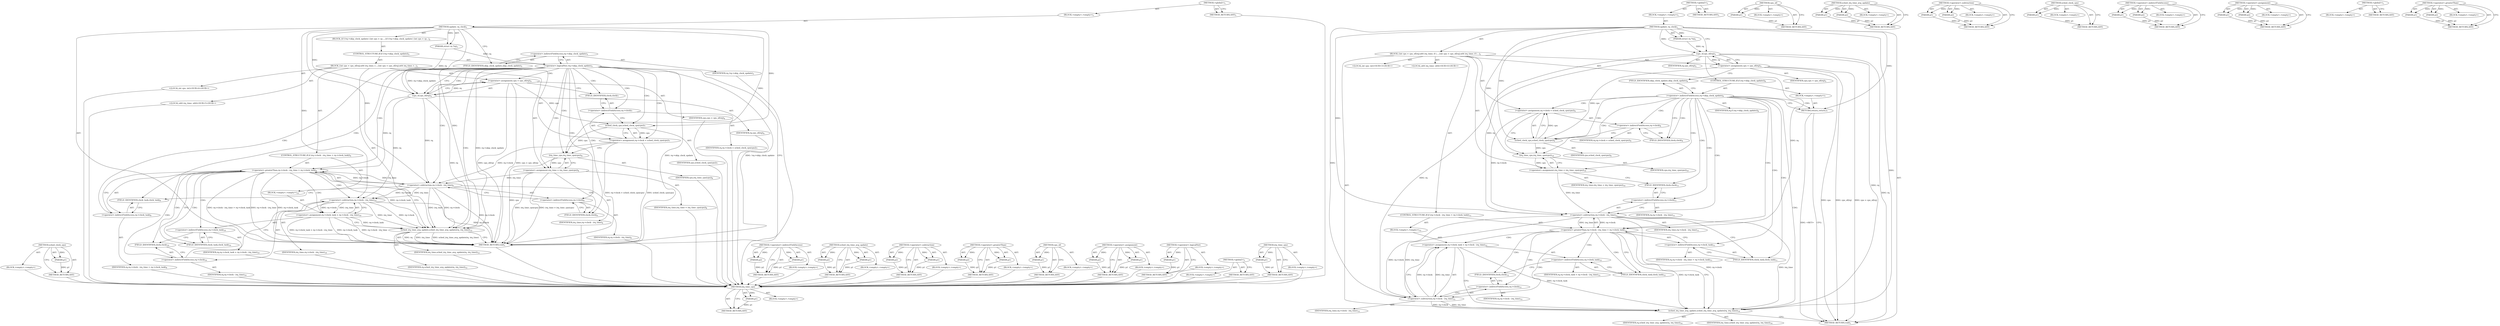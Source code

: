 digraph "&lt;operator&gt;.greaterThan" {
vulnerable_95 [label=<(METHOD,sched_clock_cpu)>];
vulnerable_96 [label=<(PARAM,p1)>];
vulnerable_97 [label=<(BLOCK,&lt;empty&gt;,&lt;empty&gt;)>];
vulnerable_98 [label=<(METHOD_RETURN,ANY)>];
vulnerable_6 [label=<(METHOD,&lt;global&gt;)<SUB>1</SUB>>];
vulnerable_7 [label=<(BLOCK,&lt;empty&gt;,&lt;empty&gt;)<SUB>1</SUB>>];
vulnerable_8 [label=<(METHOD,update_rq_clock)<SUB>1</SUB>>];
vulnerable_9 [label=<(PARAM,struct rq *rq)<SUB>1</SUB>>];
vulnerable_10 [label=<(BLOCK,{
	if (!rq-&gt;skip_clock_update) {
		int cpu = cp...,{
	if (!rq-&gt;skip_clock_update) {
		int cpu = cp...)<SUB>2</SUB>>];
vulnerable_11 [label=<(CONTROL_STRUCTURE,IF,if (!rq-&gt;skip_clock_update))<SUB>3</SUB>>];
vulnerable_12 [label=<(&lt;operator&gt;.logicalNot,!rq-&gt;skip_clock_update)<SUB>3</SUB>>];
vulnerable_13 [label=<(&lt;operator&gt;.indirectFieldAccess,rq-&gt;skip_clock_update)<SUB>3</SUB>>];
vulnerable_14 [label=<(IDENTIFIER,rq,!rq-&gt;skip_clock_update)<SUB>3</SUB>>];
vulnerable_15 [label=<(FIELD_IDENTIFIER,skip_clock_update,skip_clock_update)<SUB>3</SUB>>];
vulnerable_16 [label=<(BLOCK,{
		int cpu = cpu_of(rq);
		u64 irq_time;
 
		r...,{
		int cpu = cpu_of(rq);
		u64 irq_time;
 
		r...)<SUB>3</SUB>>];
vulnerable_17 [label="<(LOCAL,int cpu: int)<SUB>4</SUB>>"];
vulnerable_18 [label=<(&lt;operator&gt;.assignment,cpu = cpu_of(rq))<SUB>4</SUB>>];
vulnerable_19 [label=<(IDENTIFIER,cpu,cpu = cpu_of(rq))<SUB>4</SUB>>];
vulnerable_20 [label=<(cpu_of,cpu_of(rq))<SUB>4</SUB>>];
vulnerable_21 [label=<(IDENTIFIER,rq,cpu_of(rq))<SUB>4</SUB>>];
vulnerable_22 [label="<(LOCAL,u64 irq_time: u64)<SUB>5</SUB>>"];
vulnerable_23 [label=<(&lt;operator&gt;.assignment,rq-&gt;clock = sched_clock_cpu(cpu))<SUB>7</SUB>>];
vulnerable_24 [label=<(&lt;operator&gt;.indirectFieldAccess,rq-&gt;clock)<SUB>7</SUB>>];
vulnerable_25 [label=<(IDENTIFIER,rq,rq-&gt;clock = sched_clock_cpu(cpu))<SUB>7</SUB>>];
vulnerable_26 [label=<(FIELD_IDENTIFIER,clock,clock)<SUB>7</SUB>>];
vulnerable_27 [label=<(sched_clock_cpu,sched_clock_cpu(cpu))<SUB>7</SUB>>];
vulnerable_28 [label=<(IDENTIFIER,cpu,sched_clock_cpu(cpu))<SUB>7</SUB>>];
vulnerable_29 [label=<(&lt;operator&gt;.assignment,irq_time = irq_time_cpu(cpu))<SUB>8</SUB>>];
vulnerable_30 [label=<(IDENTIFIER,irq_time,irq_time = irq_time_cpu(cpu))<SUB>8</SUB>>];
vulnerable_31 [label=<(irq_time_cpu,irq_time_cpu(cpu))<SUB>8</SUB>>];
vulnerable_32 [label=<(IDENTIFIER,cpu,irq_time_cpu(cpu))<SUB>8</SUB>>];
vulnerable_33 [label=<(CONTROL_STRUCTURE,IF,if (rq-&gt;clock - irq_time &gt; rq-&gt;clock_task))<SUB>9</SUB>>];
vulnerable_34 [label=<(&lt;operator&gt;.greaterThan,rq-&gt;clock - irq_time &gt; rq-&gt;clock_task)<SUB>9</SUB>>];
vulnerable_35 [label=<(&lt;operator&gt;.subtraction,rq-&gt;clock - irq_time)<SUB>9</SUB>>];
vulnerable_36 [label=<(&lt;operator&gt;.indirectFieldAccess,rq-&gt;clock)<SUB>9</SUB>>];
vulnerable_37 [label=<(IDENTIFIER,rq,rq-&gt;clock - irq_time)<SUB>9</SUB>>];
vulnerable_38 [label=<(FIELD_IDENTIFIER,clock,clock)<SUB>9</SUB>>];
vulnerable_39 [label=<(IDENTIFIER,irq_time,rq-&gt;clock - irq_time)<SUB>9</SUB>>];
vulnerable_40 [label=<(&lt;operator&gt;.indirectFieldAccess,rq-&gt;clock_task)<SUB>9</SUB>>];
vulnerable_41 [label=<(IDENTIFIER,rq,rq-&gt;clock - irq_time &gt; rq-&gt;clock_task)<SUB>9</SUB>>];
vulnerable_42 [label=<(FIELD_IDENTIFIER,clock_task,clock_task)<SUB>9</SUB>>];
vulnerable_43 [label=<(BLOCK,&lt;empty&gt;,&lt;empty&gt;)<SUB>10</SUB>>];
vulnerable_44 [label=<(&lt;operator&gt;.assignment,rq-&gt;clock_task = rq-&gt;clock - irq_time)<SUB>10</SUB>>];
vulnerable_45 [label=<(&lt;operator&gt;.indirectFieldAccess,rq-&gt;clock_task)<SUB>10</SUB>>];
vulnerable_46 [label=<(IDENTIFIER,rq,rq-&gt;clock_task = rq-&gt;clock - irq_time)<SUB>10</SUB>>];
vulnerable_47 [label=<(FIELD_IDENTIFIER,clock_task,clock_task)<SUB>10</SUB>>];
vulnerable_48 [label=<(&lt;operator&gt;.subtraction,rq-&gt;clock - irq_time)<SUB>10</SUB>>];
vulnerable_49 [label=<(&lt;operator&gt;.indirectFieldAccess,rq-&gt;clock)<SUB>10</SUB>>];
vulnerable_50 [label=<(IDENTIFIER,rq,rq-&gt;clock - irq_time)<SUB>10</SUB>>];
vulnerable_51 [label=<(FIELD_IDENTIFIER,clock,clock)<SUB>10</SUB>>];
vulnerable_52 [label=<(IDENTIFIER,irq_time,rq-&gt;clock - irq_time)<SUB>10</SUB>>];
vulnerable_53 [label=<(sched_irq_time_avg_update,sched_irq_time_avg_update(rq, irq_time))<SUB>12</SUB>>];
vulnerable_54 [label=<(IDENTIFIER,rq,sched_irq_time_avg_update(rq, irq_time))<SUB>12</SUB>>];
vulnerable_55 [label=<(IDENTIFIER,irq_time,sched_irq_time_avg_update(rq, irq_time))<SUB>12</SUB>>];
vulnerable_56 [label=<(METHOD_RETURN,void)<SUB>1</SUB>>];
vulnerable_58 [label=<(METHOD_RETURN,ANY)<SUB>1</SUB>>];
vulnerable_81 [label=<(METHOD,&lt;operator&gt;.indirectFieldAccess)>];
vulnerable_82 [label=<(PARAM,p1)>];
vulnerable_83 [label=<(PARAM,p2)>];
vulnerable_84 [label=<(BLOCK,&lt;empty&gt;,&lt;empty&gt;)>];
vulnerable_85 [label=<(METHOD_RETURN,ANY)>];
vulnerable_113 [label=<(METHOD,sched_irq_time_avg_update)>];
vulnerable_114 [label=<(PARAM,p1)>];
vulnerable_115 [label=<(PARAM,p2)>];
vulnerable_116 [label=<(BLOCK,&lt;empty&gt;,&lt;empty&gt;)>];
vulnerable_117 [label=<(METHOD_RETURN,ANY)>];
vulnerable_108 [label=<(METHOD,&lt;operator&gt;.subtraction)>];
vulnerable_109 [label=<(PARAM,p1)>];
vulnerable_110 [label=<(PARAM,p2)>];
vulnerable_111 [label=<(BLOCK,&lt;empty&gt;,&lt;empty&gt;)>];
vulnerable_112 [label=<(METHOD_RETURN,ANY)>];
vulnerable_103 [label=<(METHOD,&lt;operator&gt;.greaterThan)>];
vulnerable_104 [label=<(PARAM,p1)>];
vulnerable_105 [label=<(PARAM,p2)>];
vulnerable_106 [label=<(BLOCK,&lt;empty&gt;,&lt;empty&gt;)>];
vulnerable_107 [label=<(METHOD_RETURN,ANY)>];
vulnerable_91 [label=<(METHOD,cpu_of)>];
vulnerable_92 [label=<(PARAM,p1)>];
vulnerable_93 [label=<(BLOCK,&lt;empty&gt;,&lt;empty&gt;)>];
vulnerable_94 [label=<(METHOD_RETURN,ANY)>];
vulnerable_86 [label=<(METHOD,&lt;operator&gt;.assignment)>];
vulnerable_87 [label=<(PARAM,p1)>];
vulnerable_88 [label=<(PARAM,p2)>];
vulnerable_89 [label=<(BLOCK,&lt;empty&gt;,&lt;empty&gt;)>];
vulnerable_90 [label=<(METHOD_RETURN,ANY)>];
vulnerable_77 [label=<(METHOD,&lt;operator&gt;.logicalNot)>];
vulnerable_78 [label=<(PARAM,p1)>];
vulnerable_79 [label=<(BLOCK,&lt;empty&gt;,&lt;empty&gt;)>];
vulnerable_80 [label=<(METHOD_RETURN,ANY)>];
vulnerable_71 [label=<(METHOD,&lt;global&gt;)<SUB>1</SUB>>];
vulnerable_72 [label=<(BLOCK,&lt;empty&gt;,&lt;empty&gt;)>];
vulnerable_73 [label=<(METHOD_RETURN,ANY)>];
vulnerable_99 [label=<(METHOD,irq_time_cpu)>];
vulnerable_100 [label=<(PARAM,p1)>];
vulnerable_101 [label=<(BLOCK,&lt;empty&gt;,&lt;empty&gt;)>];
vulnerable_102 [label=<(METHOD_RETURN,ANY)>];
fixed_95 [label=<(METHOD,irq_time_cpu)>];
fixed_96 [label=<(PARAM,p1)>];
fixed_97 [label=<(BLOCK,&lt;empty&gt;,&lt;empty&gt;)>];
fixed_98 [label=<(METHOD_RETURN,ANY)>];
fixed_6 [label=<(METHOD,&lt;global&gt;)<SUB>1</SUB>>];
fixed_7 [label=<(BLOCK,&lt;empty&gt;,&lt;empty&gt;)<SUB>1</SUB>>];
fixed_8 [label=<(METHOD,update_rq_clock)<SUB>1</SUB>>];
fixed_9 [label=<(PARAM,struct rq *rq)<SUB>1</SUB>>];
fixed_10 [label=<(BLOCK,{
	int cpu = cpu_of(rq);
	u64 irq_time;
 
	if (...,{
	int cpu = cpu_of(rq);
	u64 irq_time;
 
	if (...)<SUB>2</SUB>>];
fixed_11 [label="<(LOCAL,int cpu: int)<SUB>3</SUB>>"];
fixed_12 [label=<(&lt;operator&gt;.assignment,cpu = cpu_of(rq))<SUB>3</SUB>>];
fixed_13 [label=<(IDENTIFIER,cpu,cpu = cpu_of(rq))<SUB>3</SUB>>];
fixed_14 [label=<(cpu_of,cpu_of(rq))<SUB>3</SUB>>];
fixed_15 [label=<(IDENTIFIER,rq,cpu_of(rq))<SUB>3</SUB>>];
fixed_16 [label="<(LOCAL,u64 irq_time: u64)<SUB>4</SUB>>"];
fixed_17 [label=<(CONTROL_STRUCTURE,IF,if (rq-&gt;skip_clock_update))<SUB>6</SUB>>];
fixed_18 [label=<(&lt;operator&gt;.indirectFieldAccess,rq-&gt;skip_clock_update)<SUB>6</SUB>>];
fixed_19 [label=<(IDENTIFIER,rq,if (rq-&gt;skip_clock_update))<SUB>6</SUB>>];
fixed_20 [label=<(FIELD_IDENTIFIER,skip_clock_update,skip_clock_update)<SUB>6</SUB>>];
fixed_21 [label=<(BLOCK,&lt;empty&gt;,&lt;empty&gt;)<SUB>7</SUB>>];
fixed_22 [label=<(RETURN,return;,return;)<SUB>7</SUB>>];
fixed_23 [label=<(&lt;operator&gt;.assignment,rq-&gt;clock = sched_clock_cpu(cpu))<SUB>9</SUB>>];
fixed_24 [label=<(&lt;operator&gt;.indirectFieldAccess,rq-&gt;clock)<SUB>9</SUB>>];
fixed_25 [label=<(IDENTIFIER,rq,rq-&gt;clock = sched_clock_cpu(cpu))<SUB>9</SUB>>];
fixed_26 [label=<(FIELD_IDENTIFIER,clock,clock)<SUB>9</SUB>>];
fixed_27 [label=<(sched_clock_cpu,sched_clock_cpu(cpu))<SUB>9</SUB>>];
fixed_28 [label=<(IDENTIFIER,cpu,sched_clock_cpu(cpu))<SUB>9</SUB>>];
fixed_29 [label=<(&lt;operator&gt;.assignment,irq_time = irq_time_cpu(cpu))<SUB>10</SUB>>];
fixed_30 [label=<(IDENTIFIER,irq_time,irq_time = irq_time_cpu(cpu))<SUB>10</SUB>>];
fixed_31 [label=<(irq_time_cpu,irq_time_cpu(cpu))<SUB>10</SUB>>];
fixed_32 [label=<(IDENTIFIER,cpu,irq_time_cpu(cpu))<SUB>10</SUB>>];
fixed_33 [label=<(CONTROL_STRUCTURE,IF,if (rq-&gt;clock - irq_time &gt; rq-&gt;clock_task))<SUB>11</SUB>>];
fixed_34 [label=<(&lt;operator&gt;.greaterThan,rq-&gt;clock - irq_time &gt; rq-&gt;clock_task)<SUB>11</SUB>>];
fixed_35 [label=<(&lt;operator&gt;.subtraction,rq-&gt;clock - irq_time)<SUB>11</SUB>>];
fixed_36 [label=<(&lt;operator&gt;.indirectFieldAccess,rq-&gt;clock)<SUB>11</SUB>>];
fixed_37 [label=<(IDENTIFIER,rq,rq-&gt;clock - irq_time)<SUB>11</SUB>>];
fixed_38 [label=<(FIELD_IDENTIFIER,clock,clock)<SUB>11</SUB>>];
fixed_39 [label=<(IDENTIFIER,irq_time,rq-&gt;clock - irq_time)<SUB>11</SUB>>];
fixed_40 [label=<(&lt;operator&gt;.indirectFieldAccess,rq-&gt;clock_task)<SUB>11</SUB>>];
fixed_41 [label=<(IDENTIFIER,rq,rq-&gt;clock - irq_time &gt; rq-&gt;clock_task)<SUB>11</SUB>>];
fixed_42 [label=<(FIELD_IDENTIFIER,clock_task,clock_task)<SUB>11</SUB>>];
fixed_43 [label=<(BLOCK,&lt;empty&gt;,&lt;empty&gt;)<SUB>12</SUB>>];
fixed_44 [label=<(&lt;operator&gt;.assignment,rq-&gt;clock_task = rq-&gt;clock - irq_time)<SUB>12</SUB>>];
fixed_45 [label=<(&lt;operator&gt;.indirectFieldAccess,rq-&gt;clock_task)<SUB>12</SUB>>];
fixed_46 [label=<(IDENTIFIER,rq,rq-&gt;clock_task = rq-&gt;clock - irq_time)<SUB>12</SUB>>];
fixed_47 [label=<(FIELD_IDENTIFIER,clock_task,clock_task)<SUB>12</SUB>>];
fixed_48 [label=<(&lt;operator&gt;.subtraction,rq-&gt;clock - irq_time)<SUB>12</SUB>>];
fixed_49 [label=<(&lt;operator&gt;.indirectFieldAccess,rq-&gt;clock)<SUB>12</SUB>>];
fixed_50 [label=<(IDENTIFIER,rq,rq-&gt;clock - irq_time)<SUB>12</SUB>>];
fixed_51 [label=<(FIELD_IDENTIFIER,clock,clock)<SUB>12</SUB>>];
fixed_52 [label=<(IDENTIFIER,irq_time,rq-&gt;clock - irq_time)<SUB>12</SUB>>];
fixed_53 [label=<(sched_irq_time_avg_update,sched_irq_time_avg_update(rq, irq_time))<SUB>14</SUB>>];
fixed_54 [label=<(IDENTIFIER,rq,sched_irq_time_avg_update(rq, irq_time))<SUB>14</SUB>>];
fixed_55 [label=<(IDENTIFIER,irq_time,sched_irq_time_avg_update(rq, irq_time))<SUB>14</SUB>>];
fixed_56 [label=<(METHOD_RETURN,void)<SUB>1</SUB>>];
fixed_58 [label=<(METHOD_RETURN,ANY)<SUB>1</SUB>>];
fixed_82 [label=<(METHOD,cpu_of)>];
fixed_83 [label=<(PARAM,p1)>];
fixed_84 [label=<(BLOCK,&lt;empty&gt;,&lt;empty&gt;)>];
fixed_85 [label=<(METHOD_RETURN,ANY)>];
fixed_109 [label=<(METHOD,sched_irq_time_avg_update)>];
fixed_110 [label=<(PARAM,p1)>];
fixed_111 [label=<(PARAM,p2)>];
fixed_112 [label=<(BLOCK,&lt;empty&gt;,&lt;empty&gt;)>];
fixed_113 [label=<(METHOD_RETURN,ANY)>];
fixed_104 [label=<(METHOD,&lt;operator&gt;.subtraction)>];
fixed_105 [label=<(PARAM,p1)>];
fixed_106 [label=<(PARAM,p2)>];
fixed_107 [label=<(BLOCK,&lt;empty&gt;,&lt;empty&gt;)>];
fixed_108 [label=<(METHOD_RETURN,ANY)>];
fixed_91 [label=<(METHOD,sched_clock_cpu)>];
fixed_92 [label=<(PARAM,p1)>];
fixed_93 [label=<(BLOCK,&lt;empty&gt;,&lt;empty&gt;)>];
fixed_94 [label=<(METHOD_RETURN,ANY)>];
fixed_86 [label=<(METHOD,&lt;operator&gt;.indirectFieldAccess)>];
fixed_87 [label=<(PARAM,p1)>];
fixed_88 [label=<(PARAM,p2)>];
fixed_89 [label=<(BLOCK,&lt;empty&gt;,&lt;empty&gt;)>];
fixed_90 [label=<(METHOD_RETURN,ANY)>];
fixed_77 [label=<(METHOD,&lt;operator&gt;.assignment)>];
fixed_78 [label=<(PARAM,p1)>];
fixed_79 [label=<(PARAM,p2)>];
fixed_80 [label=<(BLOCK,&lt;empty&gt;,&lt;empty&gt;)>];
fixed_81 [label=<(METHOD_RETURN,ANY)>];
fixed_71 [label=<(METHOD,&lt;global&gt;)<SUB>1</SUB>>];
fixed_72 [label=<(BLOCK,&lt;empty&gt;,&lt;empty&gt;)>];
fixed_73 [label=<(METHOD_RETURN,ANY)>];
fixed_99 [label=<(METHOD,&lt;operator&gt;.greaterThan)>];
fixed_100 [label=<(PARAM,p1)>];
fixed_101 [label=<(PARAM,p2)>];
fixed_102 [label=<(BLOCK,&lt;empty&gt;,&lt;empty&gt;)>];
fixed_103 [label=<(METHOD_RETURN,ANY)>];
vulnerable_95 -> vulnerable_96  [key=0, label="AST: "];
vulnerable_95 -> vulnerable_96  [key=1, label="DDG: "];
vulnerable_95 -> vulnerable_97  [key=0, label="AST: "];
vulnerable_95 -> vulnerable_98  [key=0, label="AST: "];
vulnerable_95 -> vulnerable_98  [key=1, label="CFG: "];
vulnerable_96 -> vulnerable_98  [key=0, label="DDG: p1"];
vulnerable_97 -> fixed_95  [key=0];
vulnerable_98 -> fixed_95  [key=0];
vulnerable_6 -> vulnerable_7  [key=0, label="AST: "];
vulnerable_6 -> vulnerable_58  [key=0, label="AST: "];
vulnerable_6 -> vulnerable_58  [key=1, label="CFG: "];
vulnerable_7 -> vulnerable_8  [key=0, label="AST: "];
vulnerable_8 -> vulnerable_9  [key=0, label="AST: "];
vulnerable_8 -> vulnerable_9  [key=1, label="DDG: "];
vulnerable_8 -> vulnerable_10  [key=0, label="AST: "];
vulnerable_8 -> vulnerable_56  [key=0, label="AST: "];
vulnerable_8 -> vulnerable_15  [key=0, label="CFG: "];
vulnerable_8 -> vulnerable_53  [key=0, label="DDG: "];
vulnerable_8 -> vulnerable_20  [key=0, label="DDG: "];
vulnerable_8 -> vulnerable_27  [key=0, label="DDG: "];
vulnerable_8 -> vulnerable_31  [key=0, label="DDG: "];
vulnerable_8 -> vulnerable_35  [key=0, label="DDG: "];
vulnerable_8 -> vulnerable_48  [key=0, label="DDG: "];
vulnerable_9 -> vulnerable_12  [key=0, label="DDG: rq"];
vulnerable_9 -> vulnerable_20  [key=0, label="DDG: rq"];
vulnerable_10 -> vulnerable_11  [key=0, label="AST: "];
vulnerable_11 -> vulnerable_12  [key=0, label="AST: "];
vulnerable_11 -> vulnerable_16  [key=0, label="AST: "];
vulnerable_12 -> vulnerable_13  [key=0, label="AST: "];
vulnerable_12 -> vulnerable_56  [key=0, label="CFG: "];
vulnerable_12 -> vulnerable_56  [key=1, label="DDG: rq-&gt;skip_clock_update"];
vulnerable_12 -> vulnerable_56  [key=2, label="DDG: !rq-&gt;skip_clock_update"];
vulnerable_12 -> vulnerable_20  [key=0, label="CFG: "];
vulnerable_12 -> vulnerable_20  [key=1, label="DDG: rq-&gt;skip_clock_update"];
vulnerable_12 -> vulnerable_20  [key=2, label="CDG: "];
vulnerable_12 -> vulnerable_53  [key=0, label="DDG: rq-&gt;skip_clock_update"];
vulnerable_12 -> vulnerable_53  [key=1, label="CDG: "];
vulnerable_12 -> vulnerable_24  [key=0, label="CDG: "];
vulnerable_12 -> vulnerable_34  [key=0, label="CDG: "];
vulnerable_12 -> vulnerable_26  [key=0, label="CDG: "];
vulnerable_12 -> vulnerable_42  [key=0, label="CDG: "];
vulnerable_12 -> vulnerable_23  [key=0, label="CDG: "];
vulnerable_12 -> vulnerable_36  [key=0, label="CDG: "];
vulnerable_12 -> vulnerable_38  [key=0, label="CDG: "];
vulnerable_12 -> vulnerable_27  [key=0, label="CDG: "];
vulnerable_12 -> vulnerable_40  [key=0, label="CDG: "];
vulnerable_12 -> vulnerable_29  [key=0, label="CDG: "];
vulnerable_12 -> vulnerable_18  [key=0, label="CDG: "];
vulnerable_12 -> vulnerable_35  [key=0, label="CDG: "];
vulnerable_12 -> vulnerable_31  [key=0, label="CDG: "];
vulnerable_13 -> vulnerable_14  [key=0, label="AST: "];
vulnerable_13 -> vulnerable_15  [key=0, label="AST: "];
vulnerable_13 -> vulnerable_12  [key=0, label="CFG: "];
vulnerable_14 -> fixed_95  [key=0];
vulnerable_15 -> vulnerable_13  [key=0, label="CFG: "];
vulnerable_16 -> vulnerable_17  [key=0, label="AST: "];
vulnerable_16 -> vulnerable_18  [key=0, label="AST: "];
vulnerable_16 -> vulnerable_22  [key=0, label="AST: "];
vulnerable_16 -> vulnerable_23  [key=0, label="AST: "];
vulnerable_16 -> vulnerable_29  [key=0, label="AST: "];
vulnerable_16 -> vulnerable_33  [key=0, label="AST: "];
vulnerable_16 -> vulnerable_53  [key=0, label="AST: "];
vulnerable_17 -> fixed_95  [key=0];
vulnerable_18 -> vulnerable_19  [key=0, label="AST: "];
vulnerable_18 -> vulnerable_20  [key=0, label="AST: "];
vulnerable_18 -> vulnerable_26  [key=0, label="CFG: "];
vulnerable_18 -> vulnerable_56  [key=0, label="DDG: cpu_of(rq)"];
vulnerable_18 -> vulnerable_56  [key=1, label="DDG: cpu = cpu_of(rq)"];
vulnerable_18 -> vulnerable_27  [key=0, label="DDG: cpu"];
vulnerable_19 -> fixed_95  [key=0];
vulnerable_20 -> vulnerable_21  [key=0, label="AST: "];
vulnerable_20 -> vulnerable_18  [key=0, label="CFG: "];
vulnerable_20 -> vulnerable_18  [key=1, label="DDG: rq"];
vulnerable_20 -> vulnerable_53  [key=0, label="DDG: rq"];
vulnerable_20 -> vulnerable_34  [key=0, label="DDG: rq"];
vulnerable_20 -> vulnerable_35  [key=0, label="DDG: rq"];
vulnerable_20 -> vulnerable_48  [key=0, label="DDG: rq"];
vulnerable_21 -> fixed_95  [key=0];
vulnerable_22 -> fixed_95  [key=0];
vulnerable_23 -> vulnerable_24  [key=0, label="AST: "];
vulnerable_23 -> vulnerable_27  [key=0, label="AST: "];
vulnerable_23 -> vulnerable_31  [key=0, label="CFG: "];
vulnerable_23 -> vulnerable_56  [key=0, label="DDG: sched_clock_cpu(cpu)"];
vulnerable_23 -> vulnerable_56  [key=1, label="DDG: rq-&gt;clock = sched_clock_cpu(cpu)"];
vulnerable_23 -> vulnerable_35  [key=0, label="DDG: rq-&gt;clock"];
vulnerable_24 -> vulnerable_25  [key=0, label="AST: "];
vulnerable_24 -> vulnerable_26  [key=0, label="AST: "];
vulnerable_24 -> vulnerable_27  [key=0, label="CFG: "];
vulnerable_25 -> fixed_95  [key=0];
vulnerable_26 -> vulnerable_24  [key=0, label="CFG: "];
vulnerable_27 -> vulnerable_28  [key=0, label="AST: "];
vulnerable_27 -> vulnerable_23  [key=0, label="CFG: "];
vulnerable_27 -> vulnerable_23  [key=1, label="DDG: cpu"];
vulnerable_27 -> vulnerable_31  [key=0, label="DDG: cpu"];
vulnerable_28 -> fixed_95  [key=0];
vulnerable_29 -> vulnerable_30  [key=0, label="AST: "];
vulnerable_29 -> vulnerable_31  [key=0, label="AST: "];
vulnerable_29 -> vulnerable_38  [key=0, label="CFG: "];
vulnerable_29 -> vulnerable_56  [key=0, label="DDG: irq_time_cpu(cpu)"];
vulnerable_29 -> vulnerable_56  [key=1, label="DDG: irq_time = irq_time_cpu(cpu)"];
vulnerable_29 -> vulnerable_35  [key=0, label="DDG: irq_time"];
vulnerable_30 -> fixed_95  [key=0];
vulnerable_31 -> vulnerable_32  [key=0, label="AST: "];
vulnerable_31 -> vulnerable_29  [key=0, label="CFG: "];
vulnerable_31 -> vulnerable_29  [key=1, label="DDG: cpu"];
vulnerable_31 -> vulnerable_56  [key=0, label="DDG: cpu"];
vulnerable_32 -> fixed_95  [key=0];
vulnerable_33 -> vulnerable_34  [key=0, label="AST: "];
vulnerable_33 -> vulnerable_43  [key=0, label="AST: "];
vulnerable_34 -> vulnerable_35  [key=0, label="AST: "];
vulnerable_34 -> vulnerable_40  [key=0, label="AST: "];
vulnerable_34 -> vulnerable_47  [key=0, label="CFG: "];
vulnerable_34 -> vulnerable_47  [key=1, label="CDG: "];
vulnerable_34 -> vulnerable_53  [key=0, label="CFG: "];
vulnerable_34 -> vulnerable_53  [key=1, label="DDG: rq-&gt;clock_task"];
vulnerable_34 -> vulnerable_56  [key=0, label="DDG: rq-&gt;clock - irq_time"];
vulnerable_34 -> vulnerable_56  [key=1, label="DDG: rq-&gt;clock_task"];
vulnerable_34 -> vulnerable_56  [key=2, label="DDG: rq-&gt;clock - irq_time &gt; rq-&gt;clock_task"];
vulnerable_34 -> vulnerable_48  [key=0, label="CDG: "];
vulnerable_34 -> vulnerable_49  [key=0, label="CDG: "];
vulnerable_34 -> vulnerable_51  [key=0, label="CDG: "];
vulnerable_34 -> vulnerable_45  [key=0, label="CDG: "];
vulnerable_34 -> vulnerable_44  [key=0, label="CDG: "];
vulnerable_35 -> vulnerable_36  [key=0, label="AST: "];
vulnerable_35 -> vulnerable_39  [key=0, label="AST: "];
vulnerable_35 -> vulnerable_42  [key=0, label="CFG: "];
vulnerable_35 -> vulnerable_56  [key=0, label="DDG: rq-&gt;clock"];
vulnerable_35 -> vulnerable_53  [key=0, label="DDG: rq-&gt;clock"];
vulnerable_35 -> vulnerable_53  [key=1, label="DDG: irq_time"];
vulnerable_35 -> vulnerable_34  [key=0, label="DDG: rq-&gt;clock"];
vulnerable_35 -> vulnerable_34  [key=1, label="DDG: irq_time"];
vulnerable_35 -> vulnerable_48  [key=0, label="DDG: rq-&gt;clock"];
vulnerable_35 -> vulnerable_48  [key=1, label="DDG: irq_time"];
vulnerable_36 -> vulnerable_37  [key=0, label="AST: "];
vulnerable_36 -> vulnerable_38  [key=0, label="AST: "];
vulnerable_36 -> vulnerable_35  [key=0, label="CFG: "];
vulnerable_37 -> fixed_95  [key=0];
vulnerable_38 -> vulnerable_36  [key=0, label="CFG: "];
vulnerable_39 -> fixed_95  [key=0];
vulnerable_40 -> vulnerable_41  [key=0, label="AST: "];
vulnerable_40 -> vulnerable_42  [key=0, label="AST: "];
vulnerable_40 -> vulnerable_34  [key=0, label="CFG: "];
vulnerable_41 -> fixed_95  [key=0];
vulnerable_42 -> vulnerable_40  [key=0, label="CFG: "];
vulnerable_43 -> vulnerable_44  [key=0, label="AST: "];
vulnerable_44 -> vulnerable_45  [key=0, label="AST: "];
vulnerable_44 -> vulnerable_48  [key=0, label="AST: "];
vulnerable_44 -> vulnerable_53  [key=0, label="CFG: "];
vulnerable_44 -> vulnerable_53  [key=1, label="DDG: rq-&gt;clock_task"];
vulnerable_44 -> vulnerable_56  [key=0, label="DDG: rq-&gt;clock_task"];
vulnerable_44 -> vulnerable_56  [key=1, label="DDG: rq-&gt;clock - irq_time"];
vulnerable_44 -> vulnerable_56  [key=2, label="DDG: rq-&gt;clock_task = rq-&gt;clock - irq_time"];
vulnerable_45 -> vulnerable_46  [key=0, label="AST: "];
vulnerable_45 -> vulnerable_47  [key=0, label="AST: "];
vulnerable_45 -> vulnerable_51  [key=0, label="CFG: "];
vulnerable_46 -> fixed_95  [key=0];
vulnerable_47 -> vulnerable_45  [key=0, label="CFG: "];
vulnerable_48 -> vulnerable_49  [key=0, label="AST: "];
vulnerable_48 -> vulnerable_52  [key=0, label="AST: "];
vulnerable_48 -> vulnerable_44  [key=0, label="CFG: "];
vulnerable_48 -> vulnerable_44  [key=1, label="DDG: rq-&gt;clock"];
vulnerable_48 -> vulnerable_44  [key=2, label="DDG: irq_time"];
vulnerable_48 -> vulnerable_56  [key=0, label="DDG: rq-&gt;clock"];
vulnerable_48 -> vulnerable_53  [key=0, label="DDG: rq-&gt;clock"];
vulnerable_48 -> vulnerable_53  [key=1, label="DDG: irq_time"];
vulnerable_49 -> vulnerable_50  [key=0, label="AST: "];
vulnerable_49 -> vulnerable_51  [key=0, label="AST: "];
vulnerable_49 -> vulnerable_48  [key=0, label="CFG: "];
vulnerable_50 -> fixed_95  [key=0];
vulnerable_51 -> vulnerable_49  [key=0, label="CFG: "];
vulnerable_52 -> fixed_95  [key=0];
vulnerable_53 -> vulnerable_54  [key=0, label="AST: "];
vulnerable_53 -> vulnerable_55  [key=0, label="AST: "];
vulnerable_53 -> vulnerable_56  [key=0, label="CFG: "];
vulnerable_53 -> vulnerable_56  [key=1, label="DDG: rq"];
vulnerable_53 -> vulnerable_56  [key=2, label="DDG: irq_time"];
vulnerable_53 -> vulnerable_56  [key=3, label="DDG: sched_irq_time_avg_update(rq, irq_time)"];
vulnerable_54 -> fixed_95  [key=0];
vulnerable_55 -> fixed_95  [key=0];
vulnerable_56 -> fixed_95  [key=0];
vulnerable_58 -> fixed_95  [key=0];
vulnerable_81 -> vulnerable_82  [key=0, label="AST: "];
vulnerable_81 -> vulnerable_82  [key=1, label="DDG: "];
vulnerable_81 -> vulnerable_84  [key=0, label="AST: "];
vulnerable_81 -> vulnerable_83  [key=0, label="AST: "];
vulnerable_81 -> vulnerable_83  [key=1, label="DDG: "];
vulnerable_81 -> vulnerable_85  [key=0, label="AST: "];
vulnerable_81 -> vulnerable_85  [key=1, label="CFG: "];
vulnerable_82 -> vulnerable_85  [key=0, label="DDG: p1"];
vulnerable_83 -> vulnerable_85  [key=0, label="DDG: p2"];
vulnerable_84 -> fixed_95  [key=0];
vulnerable_85 -> fixed_95  [key=0];
vulnerable_113 -> vulnerable_114  [key=0, label="AST: "];
vulnerable_113 -> vulnerable_114  [key=1, label="DDG: "];
vulnerable_113 -> vulnerable_116  [key=0, label="AST: "];
vulnerable_113 -> vulnerable_115  [key=0, label="AST: "];
vulnerable_113 -> vulnerable_115  [key=1, label="DDG: "];
vulnerable_113 -> vulnerable_117  [key=0, label="AST: "];
vulnerable_113 -> vulnerable_117  [key=1, label="CFG: "];
vulnerable_114 -> vulnerable_117  [key=0, label="DDG: p1"];
vulnerable_115 -> vulnerable_117  [key=0, label="DDG: p2"];
vulnerable_116 -> fixed_95  [key=0];
vulnerable_117 -> fixed_95  [key=0];
vulnerable_108 -> vulnerable_109  [key=0, label="AST: "];
vulnerable_108 -> vulnerable_109  [key=1, label="DDG: "];
vulnerable_108 -> vulnerable_111  [key=0, label="AST: "];
vulnerable_108 -> vulnerable_110  [key=0, label="AST: "];
vulnerable_108 -> vulnerable_110  [key=1, label="DDG: "];
vulnerable_108 -> vulnerable_112  [key=0, label="AST: "];
vulnerable_108 -> vulnerable_112  [key=1, label="CFG: "];
vulnerable_109 -> vulnerable_112  [key=0, label="DDG: p1"];
vulnerable_110 -> vulnerable_112  [key=0, label="DDG: p2"];
vulnerable_111 -> fixed_95  [key=0];
vulnerable_112 -> fixed_95  [key=0];
vulnerable_103 -> vulnerable_104  [key=0, label="AST: "];
vulnerable_103 -> vulnerable_104  [key=1, label="DDG: "];
vulnerable_103 -> vulnerable_106  [key=0, label="AST: "];
vulnerable_103 -> vulnerable_105  [key=0, label="AST: "];
vulnerable_103 -> vulnerable_105  [key=1, label="DDG: "];
vulnerable_103 -> vulnerable_107  [key=0, label="AST: "];
vulnerable_103 -> vulnerable_107  [key=1, label="CFG: "];
vulnerable_104 -> vulnerable_107  [key=0, label="DDG: p1"];
vulnerable_105 -> vulnerable_107  [key=0, label="DDG: p2"];
vulnerable_106 -> fixed_95  [key=0];
vulnerable_107 -> fixed_95  [key=0];
vulnerable_91 -> vulnerable_92  [key=0, label="AST: "];
vulnerable_91 -> vulnerable_92  [key=1, label="DDG: "];
vulnerable_91 -> vulnerable_93  [key=0, label="AST: "];
vulnerable_91 -> vulnerable_94  [key=0, label="AST: "];
vulnerable_91 -> vulnerable_94  [key=1, label="CFG: "];
vulnerable_92 -> vulnerable_94  [key=0, label="DDG: p1"];
vulnerable_93 -> fixed_95  [key=0];
vulnerable_94 -> fixed_95  [key=0];
vulnerable_86 -> vulnerable_87  [key=0, label="AST: "];
vulnerable_86 -> vulnerable_87  [key=1, label="DDG: "];
vulnerable_86 -> vulnerable_89  [key=0, label="AST: "];
vulnerable_86 -> vulnerable_88  [key=0, label="AST: "];
vulnerable_86 -> vulnerable_88  [key=1, label="DDG: "];
vulnerable_86 -> vulnerable_90  [key=0, label="AST: "];
vulnerable_86 -> vulnerable_90  [key=1, label="CFG: "];
vulnerable_87 -> vulnerable_90  [key=0, label="DDG: p1"];
vulnerable_88 -> vulnerable_90  [key=0, label="DDG: p2"];
vulnerable_89 -> fixed_95  [key=0];
vulnerable_90 -> fixed_95  [key=0];
vulnerable_77 -> vulnerable_78  [key=0, label="AST: "];
vulnerable_77 -> vulnerable_78  [key=1, label="DDG: "];
vulnerable_77 -> vulnerable_79  [key=0, label="AST: "];
vulnerable_77 -> vulnerable_80  [key=0, label="AST: "];
vulnerable_77 -> vulnerable_80  [key=1, label="CFG: "];
vulnerable_78 -> vulnerable_80  [key=0, label="DDG: p1"];
vulnerable_79 -> fixed_95  [key=0];
vulnerable_80 -> fixed_95  [key=0];
vulnerable_71 -> vulnerable_72  [key=0, label="AST: "];
vulnerable_71 -> vulnerable_73  [key=0, label="AST: "];
vulnerable_71 -> vulnerable_73  [key=1, label="CFG: "];
vulnerable_72 -> fixed_95  [key=0];
vulnerable_73 -> fixed_95  [key=0];
vulnerable_99 -> vulnerable_100  [key=0, label="AST: "];
vulnerable_99 -> vulnerable_100  [key=1, label="DDG: "];
vulnerable_99 -> vulnerable_101  [key=0, label="AST: "];
vulnerable_99 -> vulnerable_102  [key=0, label="AST: "];
vulnerable_99 -> vulnerable_102  [key=1, label="CFG: "];
vulnerable_100 -> vulnerable_102  [key=0, label="DDG: p1"];
vulnerable_101 -> fixed_95  [key=0];
vulnerable_102 -> fixed_95  [key=0];
fixed_95 -> fixed_96  [key=0, label="AST: "];
fixed_95 -> fixed_96  [key=1, label="DDG: "];
fixed_95 -> fixed_97  [key=0, label="AST: "];
fixed_95 -> fixed_98  [key=0, label="AST: "];
fixed_95 -> fixed_98  [key=1, label="CFG: "];
fixed_96 -> fixed_98  [key=0, label="DDG: p1"];
fixed_6 -> fixed_7  [key=0, label="AST: "];
fixed_6 -> fixed_58  [key=0, label="AST: "];
fixed_6 -> fixed_58  [key=1, label="CFG: "];
fixed_7 -> fixed_8  [key=0, label="AST: "];
fixed_8 -> fixed_9  [key=0, label="AST: "];
fixed_8 -> fixed_9  [key=1, label="DDG: "];
fixed_8 -> fixed_10  [key=0, label="AST: "];
fixed_8 -> fixed_56  [key=0, label="AST: "];
fixed_8 -> fixed_14  [key=0, label="CFG: "];
fixed_8 -> fixed_14  [key=1, label="DDG: "];
fixed_8 -> fixed_53  [key=0, label="DDG: "];
fixed_8 -> fixed_22  [key=0, label="DDG: "];
fixed_8 -> fixed_27  [key=0, label="DDG: "];
fixed_8 -> fixed_31  [key=0, label="DDG: "];
fixed_8 -> fixed_35  [key=0, label="DDG: "];
fixed_8 -> fixed_48  [key=0, label="DDG: "];
fixed_9 -> fixed_14  [key=0, label="DDG: rq"];
fixed_10 -> fixed_11  [key=0, label="AST: "];
fixed_10 -> fixed_12  [key=0, label="AST: "];
fixed_10 -> fixed_16  [key=0, label="AST: "];
fixed_10 -> fixed_17  [key=0, label="AST: "];
fixed_10 -> fixed_23  [key=0, label="AST: "];
fixed_10 -> fixed_29  [key=0, label="AST: "];
fixed_10 -> fixed_33  [key=0, label="AST: "];
fixed_10 -> fixed_53  [key=0, label="AST: "];
fixed_12 -> fixed_13  [key=0, label="AST: "];
fixed_12 -> fixed_14  [key=0, label="AST: "];
fixed_12 -> fixed_20  [key=0, label="CFG: "];
fixed_12 -> fixed_56  [key=0, label="DDG: cpu"];
fixed_12 -> fixed_56  [key=1, label="DDG: cpu_of(rq)"];
fixed_12 -> fixed_56  [key=2, label="DDG: cpu = cpu_of(rq)"];
fixed_12 -> fixed_27  [key=0, label="DDG: cpu"];
fixed_14 -> fixed_15  [key=0, label="AST: "];
fixed_14 -> fixed_12  [key=0, label="CFG: "];
fixed_14 -> fixed_12  [key=1, label="DDG: rq"];
fixed_14 -> fixed_56  [key=0, label="DDG: rq"];
fixed_14 -> fixed_53  [key=0, label="DDG: rq"];
fixed_14 -> fixed_34  [key=0, label="DDG: rq"];
fixed_14 -> fixed_35  [key=0, label="DDG: rq"];
fixed_14 -> fixed_48  [key=0, label="DDG: rq"];
fixed_17 -> fixed_18  [key=0, label="AST: "];
fixed_17 -> fixed_21  [key=0, label="AST: "];
fixed_18 -> fixed_19  [key=0, label="AST: "];
fixed_18 -> fixed_20  [key=0, label="AST: "];
fixed_18 -> fixed_22  [key=0, label="CFG: "];
fixed_18 -> fixed_22  [key=1, label="CDG: "];
fixed_18 -> fixed_26  [key=0, label="CFG: "];
fixed_18 -> fixed_26  [key=1, label="CDG: "];
fixed_18 -> fixed_24  [key=0, label="CDG: "];
fixed_18 -> fixed_34  [key=0, label="CDG: "];
fixed_18 -> fixed_42  [key=0, label="CDG: "];
fixed_18 -> fixed_23  [key=0, label="CDG: "];
fixed_18 -> fixed_36  [key=0, label="CDG: "];
fixed_18 -> fixed_53  [key=0, label="CDG: "];
fixed_18 -> fixed_38  [key=0, label="CDG: "];
fixed_18 -> fixed_27  [key=0, label="CDG: "];
fixed_18 -> fixed_40  [key=0, label="CDG: "];
fixed_18 -> fixed_29  [key=0, label="CDG: "];
fixed_18 -> fixed_35  [key=0, label="CDG: "];
fixed_18 -> fixed_31  [key=0, label="CDG: "];
fixed_20 -> fixed_18  [key=0, label="CFG: "];
fixed_21 -> fixed_22  [key=0, label="AST: "];
fixed_22 -> fixed_56  [key=0, label="CFG: "];
fixed_22 -> fixed_56  [key=1, label="DDG: &lt;RET&gt;"];
fixed_23 -> fixed_24  [key=0, label="AST: "];
fixed_23 -> fixed_27  [key=0, label="AST: "];
fixed_23 -> fixed_31  [key=0, label="CFG: "];
fixed_23 -> fixed_35  [key=0, label="DDG: rq-&gt;clock"];
fixed_24 -> fixed_25  [key=0, label="AST: "];
fixed_24 -> fixed_26  [key=0, label="AST: "];
fixed_24 -> fixed_27  [key=0, label="CFG: "];
fixed_26 -> fixed_24  [key=0, label="CFG: "];
fixed_27 -> fixed_28  [key=0, label="AST: "];
fixed_27 -> fixed_23  [key=0, label="CFG: "];
fixed_27 -> fixed_23  [key=1, label="DDG: cpu"];
fixed_27 -> fixed_31  [key=0, label="DDG: cpu"];
fixed_29 -> fixed_30  [key=0, label="AST: "];
fixed_29 -> fixed_31  [key=0, label="AST: "];
fixed_29 -> fixed_38  [key=0, label="CFG: "];
fixed_29 -> fixed_35  [key=0, label="DDG: irq_time"];
fixed_31 -> fixed_32  [key=0, label="AST: "];
fixed_31 -> fixed_29  [key=0, label="CFG: "];
fixed_31 -> fixed_29  [key=1, label="DDG: cpu"];
fixed_33 -> fixed_34  [key=0, label="AST: "];
fixed_33 -> fixed_43  [key=0, label="AST: "];
fixed_34 -> fixed_35  [key=0, label="AST: "];
fixed_34 -> fixed_40  [key=0, label="AST: "];
fixed_34 -> fixed_47  [key=0, label="CFG: "];
fixed_34 -> fixed_47  [key=1, label="CDG: "];
fixed_34 -> fixed_53  [key=0, label="CFG: "];
fixed_34 -> fixed_53  [key=1, label="DDG: rq-&gt;clock_task"];
fixed_34 -> fixed_48  [key=0, label="CDG: "];
fixed_34 -> fixed_49  [key=0, label="CDG: "];
fixed_34 -> fixed_51  [key=0, label="CDG: "];
fixed_34 -> fixed_45  [key=0, label="CDG: "];
fixed_34 -> fixed_44  [key=0, label="CDG: "];
fixed_35 -> fixed_36  [key=0, label="AST: "];
fixed_35 -> fixed_39  [key=0, label="AST: "];
fixed_35 -> fixed_42  [key=0, label="CFG: "];
fixed_35 -> fixed_53  [key=0, label="DDG: rq-&gt;clock"];
fixed_35 -> fixed_53  [key=1, label="DDG: irq_time"];
fixed_35 -> fixed_34  [key=0, label="DDG: rq-&gt;clock"];
fixed_35 -> fixed_34  [key=1, label="DDG: irq_time"];
fixed_35 -> fixed_48  [key=0, label="DDG: rq-&gt;clock"];
fixed_35 -> fixed_48  [key=1, label="DDG: irq_time"];
fixed_36 -> fixed_37  [key=0, label="AST: "];
fixed_36 -> fixed_38  [key=0, label="AST: "];
fixed_36 -> fixed_35  [key=0, label="CFG: "];
fixed_38 -> fixed_36  [key=0, label="CFG: "];
fixed_40 -> fixed_41  [key=0, label="AST: "];
fixed_40 -> fixed_42  [key=0, label="AST: "];
fixed_40 -> fixed_34  [key=0, label="CFG: "];
fixed_42 -> fixed_40  [key=0, label="CFG: "];
fixed_43 -> fixed_44  [key=0, label="AST: "];
fixed_44 -> fixed_45  [key=0, label="AST: "];
fixed_44 -> fixed_48  [key=0, label="AST: "];
fixed_44 -> fixed_53  [key=0, label="CFG: "];
fixed_44 -> fixed_53  [key=1, label="DDG: rq-&gt;clock_task"];
fixed_45 -> fixed_46  [key=0, label="AST: "];
fixed_45 -> fixed_47  [key=0, label="AST: "];
fixed_45 -> fixed_51  [key=0, label="CFG: "];
fixed_47 -> fixed_45  [key=0, label="CFG: "];
fixed_48 -> fixed_49  [key=0, label="AST: "];
fixed_48 -> fixed_52  [key=0, label="AST: "];
fixed_48 -> fixed_44  [key=0, label="CFG: "];
fixed_48 -> fixed_44  [key=1, label="DDG: rq-&gt;clock"];
fixed_48 -> fixed_44  [key=2, label="DDG: irq_time"];
fixed_48 -> fixed_53  [key=0, label="DDG: rq-&gt;clock"];
fixed_48 -> fixed_53  [key=1, label="DDG: irq_time"];
fixed_49 -> fixed_50  [key=0, label="AST: "];
fixed_49 -> fixed_51  [key=0, label="AST: "];
fixed_49 -> fixed_48  [key=0, label="CFG: "];
fixed_51 -> fixed_49  [key=0, label="CFG: "];
fixed_53 -> fixed_54  [key=0, label="AST: "];
fixed_53 -> fixed_55  [key=0, label="AST: "];
fixed_53 -> fixed_56  [key=0, label="CFG: "];
fixed_82 -> fixed_83  [key=0, label="AST: "];
fixed_82 -> fixed_83  [key=1, label="DDG: "];
fixed_82 -> fixed_84  [key=0, label="AST: "];
fixed_82 -> fixed_85  [key=0, label="AST: "];
fixed_82 -> fixed_85  [key=1, label="CFG: "];
fixed_83 -> fixed_85  [key=0, label="DDG: p1"];
fixed_109 -> fixed_110  [key=0, label="AST: "];
fixed_109 -> fixed_110  [key=1, label="DDG: "];
fixed_109 -> fixed_112  [key=0, label="AST: "];
fixed_109 -> fixed_111  [key=0, label="AST: "];
fixed_109 -> fixed_111  [key=1, label="DDG: "];
fixed_109 -> fixed_113  [key=0, label="AST: "];
fixed_109 -> fixed_113  [key=1, label="CFG: "];
fixed_110 -> fixed_113  [key=0, label="DDG: p1"];
fixed_111 -> fixed_113  [key=0, label="DDG: p2"];
fixed_104 -> fixed_105  [key=0, label="AST: "];
fixed_104 -> fixed_105  [key=1, label="DDG: "];
fixed_104 -> fixed_107  [key=0, label="AST: "];
fixed_104 -> fixed_106  [key=0, label="AST: "];
fixed_104 -> fixed_106  [key=1, label="DDG: "];
fixed_104 -> fixed_108  [key=0, label="AST: "];
fixed_104 -> fixed_108  [key=1, label="CFG: "];
fixed_105 -> fixed_108  [key=0, label="DDG: p1"];
fixed_106 -> fixed_108  [key=0, label="DDG: p2"];
fixed_91 -> fixed_92  [key=0, label="AST: "];
fixed_91 -> fixed_92  [key=1, label="DDG: "];
fixed_91 -> fixed_93  [key=0, label="AST: "];
fixed_91 -> fixed_94  [key=0, label="AST: "];
fixed_91 -> fixed_94  [key=1, label="CFG: "];
fixed_92 -> fixed_94  [key=0, label="DDG: p1"];
fixed_86 -> fixed_87  [key=0, label="AST: "];
fixed_86 -> fixed_87  [key=1, label="DDG: "];
fixed_86 -> fixed_89  [key=0, label="AST: "];
fixed_86 -> fixed_88  [key=0, label="AST: "];
fixed_86 -> fixed_88  [key=1, label="DDG: "];
fixed_86 -> fixed_90  [key=0, label="AST: "];
fixed_86 -> fixed_90  [key=1, label="CFG: "];
fixed_87 -> fixed_90  [key=0, label="DDG: p1"];
fixed_88 -> fixed_90  [key=0, label="DDG: p2"];
fixed_77 -> fixed_78  [key=0, label="AST: "];
fixed_77 -> fixed_78  [key=1, label="DDG: "];
fixed_77 -> fixed_80  [key=0, label="AST: "];
fixed_77 -> fixed_79  [key=0, label="AST: "];
fixed_77 -> fixed_79  [key=1, label="DDG: "];
fixed_77 -> fixed_81  [key=0, label="AST: "];
fixed_77 -> fixed_81  [key=1, label="CFG: "];
fixed_78 -> fixed_81  [key=0, label="DDG: p1"];
fixed_79 -> fixed_81  [key=0, label="DDG: p2"];
fixed_71 -> fixed_72  [key=0, label="AST: "];
fixed_71 -> fixed_73  [key=0, label="AST: "];
fixed_71 -> fixed_73  [key=1, label="CFG: "];
fixed_99 -> fixed_100  [key=0, label="AST: "];
fixed_99 -> fixed_100  [key=1, label="DDG: "];
fixed_99 -> fixed_102  [key=0, label="AST: "];
fixed_99 -> fixed_101  [key=0, label="AST: "];
fixed_99 -> fixed_101  [key=1, label="DDG: "];
fixed_99 -> fixed_103  [key=0, label="AST: "];
fixed_99 -> fixed_103  [key=1, label="CFG: "];
fixed_100 -> fixed_103  [key=0, label="DDG: p1"];
fixed_101 -> fixed_103  [key=0, label="DDG: p2"];
}
